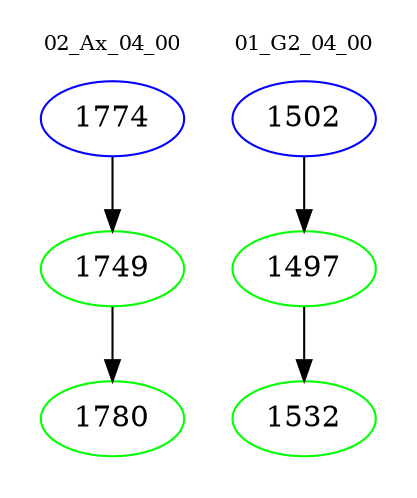 digraph{
subgraph cluster_0 {
color = white
label = "02_Ax_04_00";
fontsize=10;
T0_1774 [label="1774", color="blue"]
T0_1774 -> T0_1749 [color="black"]
T0_1749 [label="1749", color="green"]
T0_1749 -> T0_1780 [color="black"]
T0_1780 [label="1780", color="green"]
}
subgraph cluster_1 {
color = white
label = "01_G2_04_00";
fontsize=10;
T1_1502 [label="1502", color="blue"]
T1_1502 -> T1_1497 [color="black"]
T1_1497 [label="1497", color="green"]
T1_1497 -> T1_1532 [color="black"]
T1_1532 [label="1532", color="green"]
}
}
